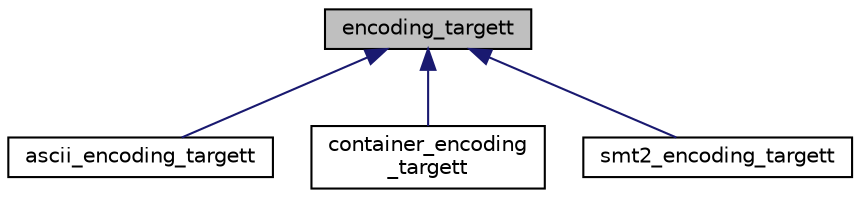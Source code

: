 digraph "encoding_targett"
{
 // LATEX_PDF_SIZE
  bgcolor="transparent";
  edge [fontname="Helvetica",fontsize="10",labelfontname="Helvetica",labelfontsize="10"];
  node [fontname="Helvetica",fontsize="10",shape=record];
  Node1 [label="encoding_targett",height=0.2,width=0.4,color="black", fillcolor="grey75", style="filled", fontcolor="black",tooltip=" "];
  Node1 -> Node2 [dir="back",color="midnightblue",fontsize="10",style="solid",fontname="Helvetica"];
  Node2 [label="ascii_encoding_targett",height=0.2,width=0.4,color="black",URL="$classascii__encoding__targett.html",tooltip=" "];
  Node1 -> Node3 [dir="back",color="midnightblue",fontsize="10",style="solid",fontname="Helvetica"];
  Node3 [label="container_encoding\l_targett",height=0.2,width=0.4,color="black",URL="$classcontainer__encoding__targett.html",tooltip=" "];
  Node1 -> Node4 [dir="back",color="midnightblue",fontsize="10",style="solid",fontname="Helvetica"];
  Node4 [label="smt2_encoding_targett",height=0.2,width=0.4,color="black",URL="$classsmt2__encoding__targett.html",tooltip=" "];
}
